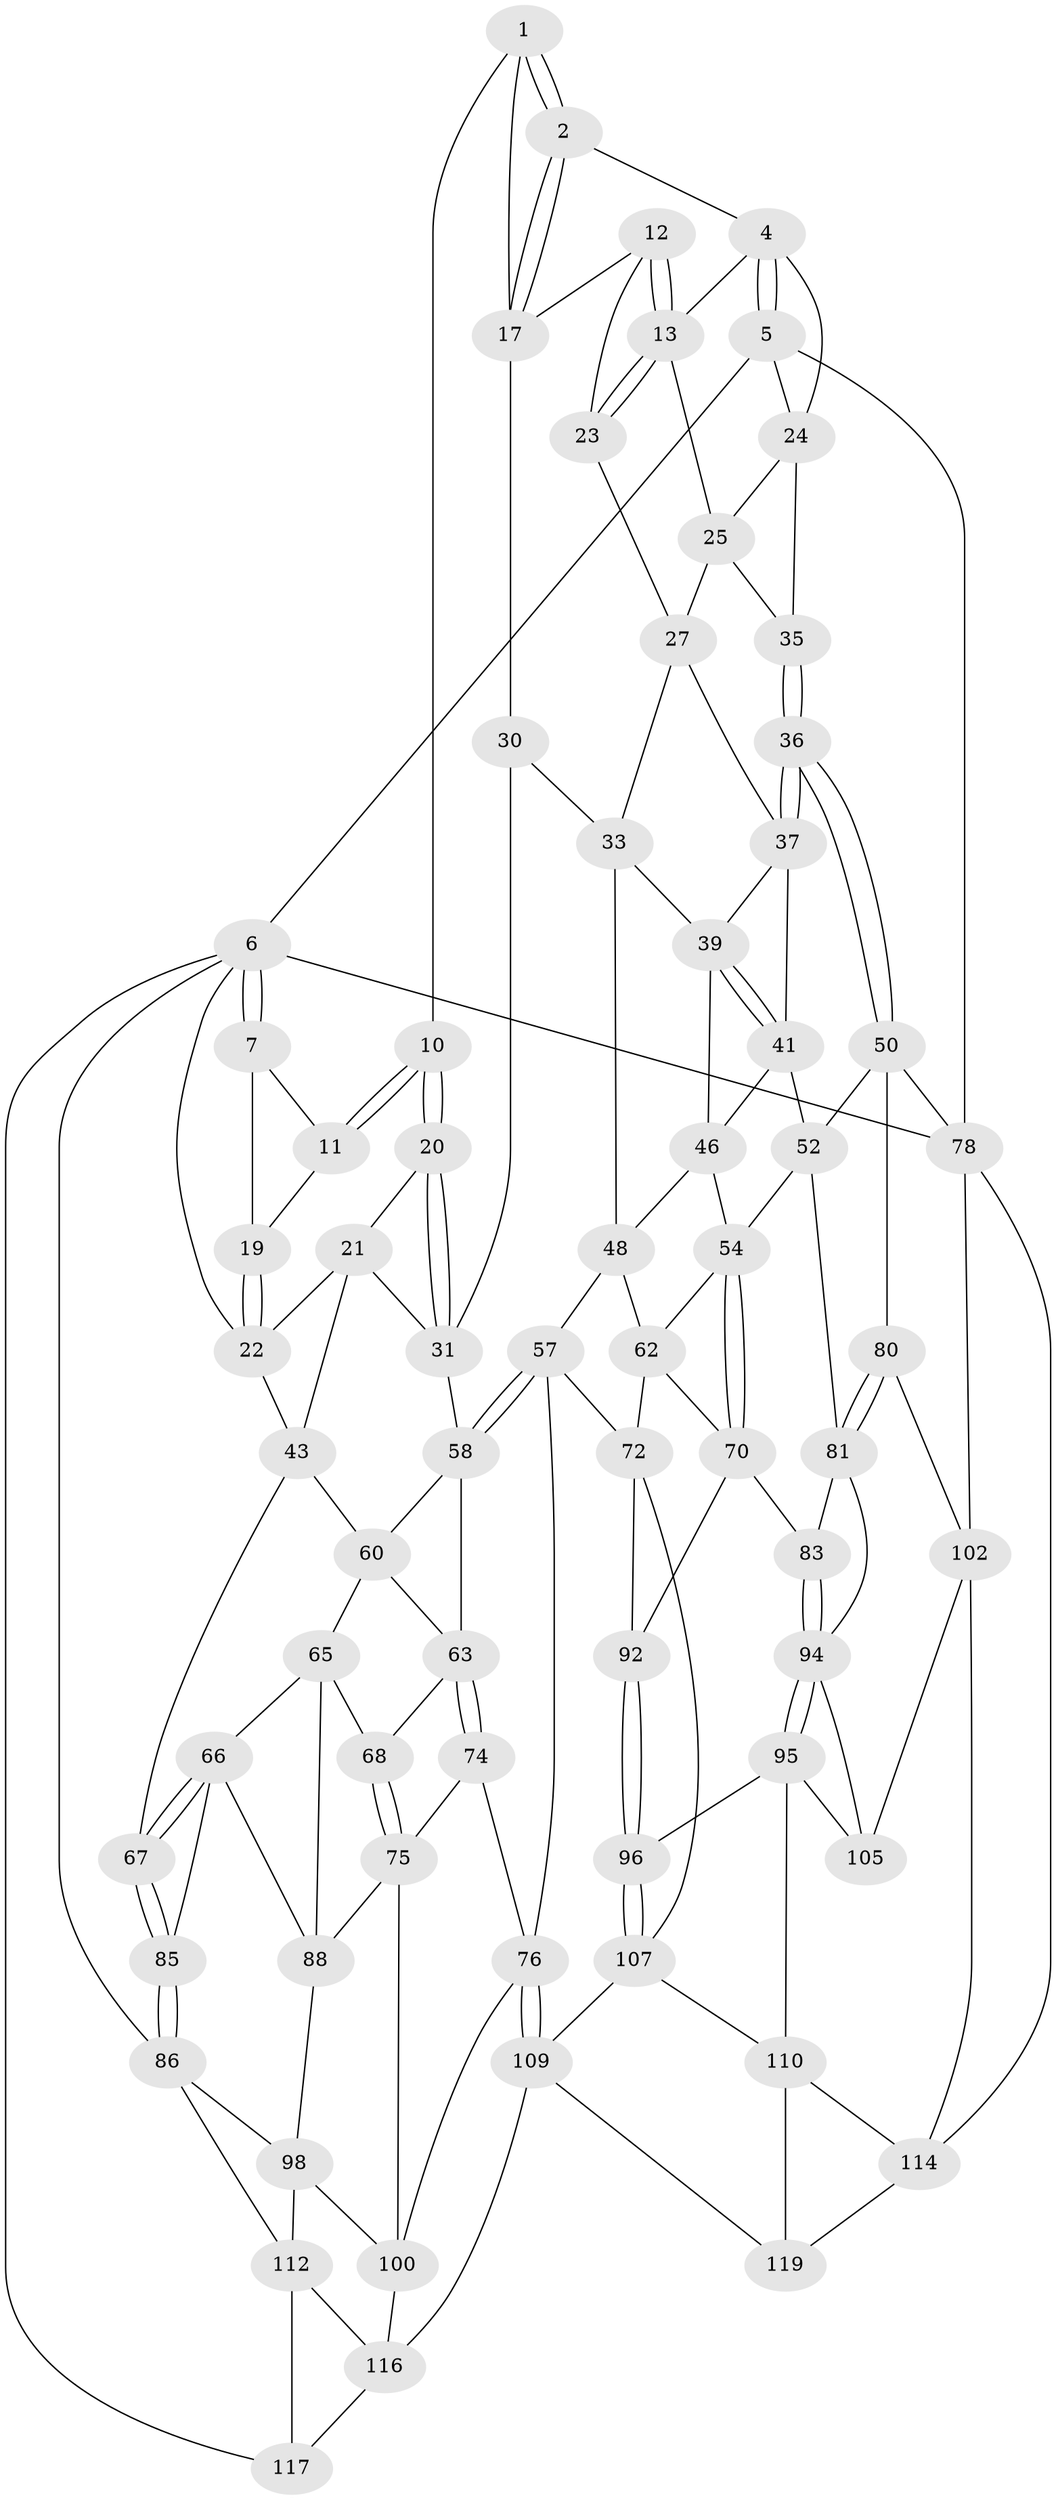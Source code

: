// Generated by graph-tools (version 1.1) at 2025/24/03/03/25 07:24:39]
// undirected, 70 vertices, 157 edges
graph export_dot {
graph [start="1"]
  node [color=gray90,style=filled];
  1 [pos="+0.23309620059027597+0",super="+9"];
  2 [pos="+0.5088440735229084+0",super="+3"];
  4 [pos="+1+0",super="+15"];
  5 [pos="+1+0"];
  6 [pos="+0+0",super="+87"];
  7 [pos="+0+0",super="+8"];
  10 [pos="+0.23119047340080856+0.08217982838773219"];
  11 [pos="+0.1749173838125688+0.058016923769499275"];
  12 [pos="+0.7926127051772945+0",super="+16"];
  13 [pos="+0.8146408269755087+0.06333052276008815",super="+14"];
  17 [pos="+0.5122943667880921+0.06687575727766909",super="+18"];
  19 [pos="+0.1255739692486585+0.05411253136875776"];
  20 [pos="+0.26871089388268693+0.210337702403075"];
  21 [pos="+0.2168941401134619+0.21349426444275163",super="+42"];
  22 [pos="+0.08653810461792542+0.16602738359868496",super="+29"];
  23 [pos="+0.7855251559934247+0.08718042174750755"];
  24 [pos="+1+0.06812638347046046",super="+32"];
  25 [pos="+0.9146873847867877+0.18124653050611733",super="+26"];
  27 [pos="+0.8976995655776286+0.20838328333020775",super="+28"];
  30 [pos="+0.4728102480666084+0.24503253125329094"];
  31 [pos="+0.37093721254824874+0.2561214089442012",super="+45"];
  33 [pos="+0.7029435349062599+0.2486478326961099",super="+34"];
  35 [pos="+1+0.3258126565813124"];
  36 [pos="+1+0.3623489938011997"];
  37 [pos="+0.9312174533640624+0.3409189210379634",super="+38"];
  39 [pos="+0.8126389920314626+0.2907681735953152",super="+40"];
  41 [pos="+0.9238930520949702+0.34579728441640256",super="+49"];
  43 [pos="+0+0.4040320414696301",super="+44"];
  46 [pos="+0.8011638079848402+0.38584247386470816",super="+47"];
  48 [pos="+0.500032547089235+0.27880259175303457",super="+56"];
  50 [pos="+1+0.49751662847432604",super="+51"];
  52 [pos="+0.8903485734263705+0.5303064910375879",super="+53"];
  54 [pos="+0.777568651159668+0.5501969292410336",super="+55"];
  57 [pos="+0.48277636532355284+0.5164945434089045",super="+73"];
  58 [pos="+0.41170934615196525+0.5365569397910467",super="+59"];
  60 [pos="+0.2406437464750685+0.47509235418770546",super="+61"];
  62 [pos="+0.6126442158558549+0.4901796249166345",super="+71"];
  63 [pos="+0.3563737619485137+0.5732467701439651",super="+64"];
  65 [pos="+0.11529735768703031+0.6133183796168098",super="+69"];
  66 [pos="+0.026587670455909387+0.5972324191313315",super="+90"];
  67 [pos="+0+0.4853241769225456"];
  68 [pos="+0.250074387362946+0.5439482154122894"];
  70 [pos="+0.7089807431803029+0.6468292182440917",super="+84"];
  72 [pos="+0.5044187421959967+0.7236699149718879",super="+93"];
  74 [pos="+0.32617373044440146+0.6958200479828945"];
  75 [pos="+0.2620767767901361+0.6875128687410639",super="+91"];
  76 [pos="+0.4587327761828791+0.7674306604058655",super="+77"];
  78 [pos="+1+1",super="+79"];
  80 [pos="+0.9750850994042328+0.7434100058778199"];
  81 [pos="+0.9329281239245848+0.7318643397866846",super="+82"];
  83 [pos="+0.7892127574037552+0.6994804785211994"];
  85 [pos="+0+0.749027042383503"];
  86 [pos="+0+0.7802163135862756",super="+99"];
  88 [pos="+0.12168180166374067+0.649412325788838",super="+89"];
  92 [pos="+0.6861063951763133+0.776639371717994"];
  94 [pos="+0.8051978424978722+0.7772617652362162",super="+97"];
  95 [pos="+0.7888190404284737+0.8044933806207935",super="+106"];
  96 [pos="+0.7359800961628387+0.8126408641274082"];
  98 [pos="+0.09015734292747929+0.7046338989206816",super="+101"];
  100 [pos="+0.18129508354396817+0.8582865334206642",super="+104"];
  102 [pos="+1+0.7994036404187598",super="+103"];
  105 [pos="+0.8588683882861337+0.8440389055103534"];
  107 [pos="+0.708571108676431+0.972727499678083",super="+108"];
  109 [pos="+0.4969779926957465+0.873445500498139",super="+115"];
  110 [pos="+0.8549177996392254+0.9357524262222139",super="+111"];
  112 [pos="+0.14674648604065443+0.8703832696932332",super="+113"];
  114 [pos="+0.9173464458959528+0.9122092855721055",super="+120"];
  116 [pos="+0.3658512654177928+1",super="+118"];
  117 [pos="+0+1"];
  119 [pos="+0.7235013632608257+1"];
  1 -- 2;
  1 -- 2;
  1 -- 10;
  1 -- 17;
  2 -- 17;
  2 -- 17;
  2 -- 4;
  4 -- 5;
  4 -- 5;
  4 -- 24;
  4 -- 13;
  5 -- 6;
  5 -- 78;
  5 -- 24;
  6 -- 7;
  6 -- 7;
  6 -- 78;
  6 -- 117;
  6 -- 86;
  6 -- 22;
  7 -- 19;
  7 -- 11;
  10 -- 11;
  10 -- 11;
  10 -- 20;
  10 -- 20;
  11 -- 19;
  12 -- 13;
  12 -- 13;
  12 -- 17;
  12 -- 23;
  13 -- 23;
  13 -- 23;
  13 -- 25;
  17 -- 30;
  19 -- 22;
  19 -- 22;
  20 -- 21;
  20 -- 31;
  20 -- 31;
  21 -- 22;
  21 -- 43;
  21 -- 31;
  22 -- 43;
  23 -- 27;
  24 -- 25;
  24 -- 35;
  25 -- 27;
  25 -- 35;
  27 -- 33;
  27 -- 37;
  30 -- 31;
  30 -- 33;
  31 -- 58;
  33 -- 39;
  33 -- 48;
  35 -- 36;
  35 -- 36;
  36 -- 37;
  36 -- 37;
  36 -- 50;
  36 -- 50;
  37 -- 41;
  37 -- 39;
  39 -- 41;
  39 -- 41;
  39 -- 46;
  41 -- 52;
  41 -- 46;
  43 -- 60;
  43 -- 67;
  46 -- 48;
  46 -- 54;
  48 -- 57;
  48 -- 62;
  50 -- 78;
  50 -- 80;
  50 -- 52;
  52 -- 81;
  52 -- 54;
  54 -- 70;
  54 -- 70;
  54 -- 62;
  57 -- 58;
  57 -- 58;
  57 -- 72;
  57 -- 76;
  58 -- 63;
  58 -- 60;
  60 -- 65;
  60 -- 63;
  62 -- 72;
  62 -- 70;
  63 -- 74;
  63 -- 74;
  63 -- 68;
  65 -- 66;
  65 -- 88;
  65 -- 68;
  66 -- 67;
  66 -- 67;
  66 -- 88;
  66 -- 85;
  67 -- 85;
  67 -- 85;
  68 -- 75;
  68 -- 75;
  70 -- 83;
  70 -- 92;
  72 -- 92;
  72 -- 107;
  74 -- 75;
  74 -- 76;
  75 -- 88;
  75 -- 100;
  76 -- 109;
  76 -- 109;
  76 -- 100;
  78 -- 102;
  78 -- 114;
  80 -- 81;
  80 -- 81;
  80 -- 102;
  81 -- 94;
  81 -- 83;
  83 -- 94;
  83 -- 94;
  85 -- 86;
  85 -- 86;
  86 -- 112;
  86 -- 98;
  88 -- 98;
  92 -- 96;
  92 -- 96;
  94 -- 95;
  94 -- 95;
  94 -- 105;
  95 -- 96;
  95 -- 105;
  95 -- 110;
  96 -- 107;
  96 -- 107;
  98 -- 112;
  98 -- 100;
  100 -- 116;
  102 -- 114;
  102 -- 105;
  107 -- 110;
  107 -- 109;
  109 -- 116;
  109 -- 119;
  110 -- 114;
  110 -- 119;
  112 -- 116;
  112 -- 117;
  114 -- 119;
  116 -- 117;
}
